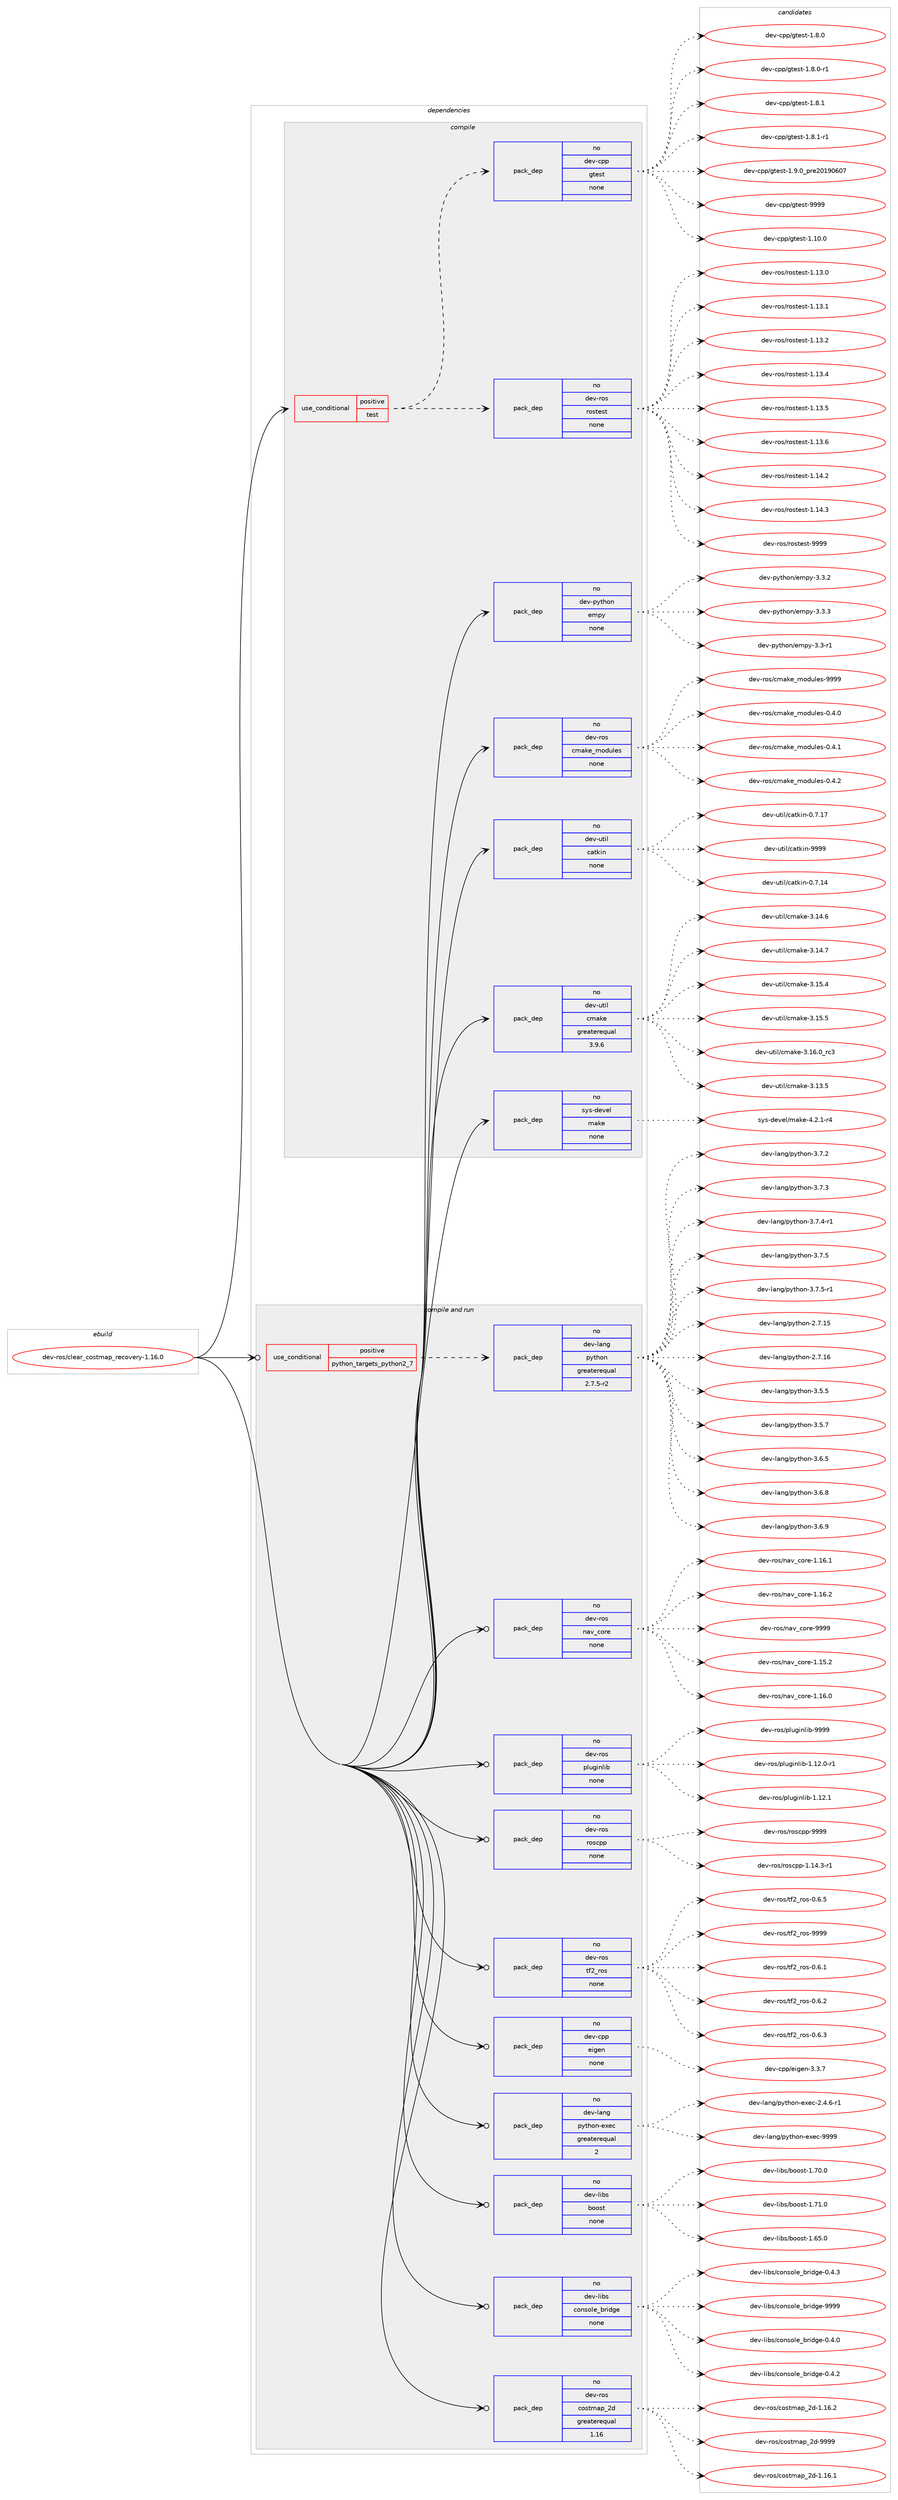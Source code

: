 digraph prolog {

# *************
# Graph options
# *************

newrank=true;
concentrate=true;
compound=true;
graph [rankdir=LR,fontname=Helvetica,fontsize=10,ranksep=1.5];#, ranksep=2.5, nodesep=0.2];
edge  [arrowhead=vee];
node  [fontname=Helvetica,fontsize=10];

# **********
# The ebuild
# **********

subgraph cluster_leftcol {
color=gray;
rank=same;
label=<<i>ebuild</i>>;
id [label="dev-ros/clear_costmap_recovery-1.16.0", color=red, width=4, href="../dev-ros/clear_costmap_recovery-1.16.0.svg"];
}

# ****************
# The dependencies
# ****************

subgraph cluster_midcol {
color=gray;
label=<<i>dependencies</i>>;
subgraph cluster_compile {
fillcolor="#eeeeee";
style=filled;
label=<<i>compile</i>>;
subgraph cond152858 {
dependency649548 [label=<<TABLE BORDER="0" CELLBORDER="1" CELLSPACING="0" CELLPADDING="4"><TR><TD ROWSPAN="3" CELLPADDING="10">use_conditional</TD></TR><TR><TD>positive</TD></TR><TR><TD>test</TD></TR></TABLE>>, shape=none, color=red];
subgraph pack484784 {
dependency649549 [label=<<TABLE BORDER="0" CELLBORDER="1" CELLSPACING="0" CELLPADDING="4" WIDTH="220"><TR><TD ROWSPAN="6" CELLPADDING="30">pack_dep</TD></TR><TR><TD WIDTH="110">no</TD></TR><TR><TD>dev-ros</TD></TR><TR><TD>rostest</TD></TR><TR><TD>none</TD></TR><TR><TD></TD></TR></TABLE>>, shape=none, color=blue];
}
dependency649548:e -> dependency649549:w [weight=20,style="dashed",arrowhead="vee"];
subgraph pack484785 {
dependency649550 [label=<<TABLE BORDER="0" CELLBORDER="1" CELLSPACING="0" CELLPADDING="4" WIDTH="220"><TR><TD ROWSPAN="6" CELLPADDING="30">pack_dep</TD></TR><TR><TD WIDTH="110">no</TD></TR><TR><TD>dev-cpp</TD></TR><TR><TD>gtest</TD></TR><TR><TD>none</TD></TR><TR><TD></TD></TR></TABLE>>, shape=none, color=blue];
}
dependency649548:e -> dependency649550:w [weight=20,style="dashed",arrowhead="vee"];
}
id:e -> dependency649548:w [weight=20,style="solid",arrowhead="vee"];
subgraph pack484786 {
dependency649551 [label=<<TABLE BORDER="0" CELLBORDER="1" CELLSPACING="0" CELLPADDING="4" WIDTH="220"><TR><TD ROWSPAN="6" CELLPADDING="30">pack_dep</TD></TR><TR><TD WIDTH="110">no</TD></TR><TR><TD>dev-python</TD></TR><TR><TD>empy</TD></TR><TR><TD>none</TD></TR><TR><TD></TD></TR></TABLE>>, shape=none, color=blue];
}
id:e -> dependency649551:w [weight=20,style="solid",arrowhead="vee"];
subgraph pack484787 {
dependency649552 [label=<<TABLE BORDER="0" CELLBORDER="1" CELLSPACING="0" CELLPADDING="4" WIDTH="220"><TR><TD ROWSPAN="6" CELLPADDING="30">pack_dep</TD></TR><TR><TD WIDTH="110">no</TD></TR><TR><TD>dev-ros</TD></TR><TR><TD>cmake_modules</TD></TR><TR><TD>none</TD></TR><TR><TD></TD></TR></TABLE>>, shape=none, color=blue];
}
id:e -> dependency649552:w [weight=20,style="solid",arrowhead="vee"];
subgraph pack484788 {
dependency649553 [label=<<TABLE BORDER="0" CELLBORDER="1" CELLSPACING="0" CELLPADDING="4" WIDTH="220"><TR><TD ROWSPAN="6" CELLPADDING="30">pack_dep</TD></TR><TR><TD WIDTH="110">no</TD></TR><TR><TD>dev-util</TD></TR><TR><TD>catkin</TD></TR><TR><TD>none</TD></TR><TR><TD></TD></TR></TABLE>>, shape=none, color=blue];
}
id:e -> dependency649553:w [weight=20,style="solid",arrowhead="vee"];
subgraph pack484789 {
dependency649554 [label=<<TABLE BORDER="0" CELLBORDER="1" CELLSPACING="0" CELLPADDING="4" WIDTH="220"><TR><TD ROWSPAN="6" CELLPADDING="30">pack_dep</TD></TR><TR><TD WIDTH="110">no</TD></TR><TR><TD>dev-util</TD></TR><TR><TD>cmake</TD></TR><TR><TD>greaterequal</TD></TR><TR><TD>3.9.6</TD></TR></TABLE>>, shape=none, color=blue];
}
id:e -> dependency649554:w [weight=20,style="solid",arrowhead="vee"];
subgraph pack484790 {
dependency649555 [label=<<TABLE BORDER="0" CELLBORDER="1" CELLSPACING="0" CELLPADDING="4" WIDTH="220"><TR><TD ROWSPAN="6" CELLPADDING="30">pack_dep</TD></TR><TR><TD WIDTH="110">no</TD></TR><TR><TD>sys-devel</TD></TR><TR><TD>make</TD></TR><TR><TD>none</TD></TR><TR><TD></TD></TR></TABLE>>, shape=none, color=blue];
}
id:e -> dependency649555:w [weight=20,style="solid",arrowhead="vee"];
}
subgraph cluster_compileandrun {
fillcolor="#eeeeee";
style=filled;
label=<<i>compile and run</i>>;
subgraph cond152859 {
dependency649556 [label=<<TABLE BORDER="0" CELLBORDER="1" CELLSPACING="0" CELLPADDING="4"><TR><TD ROWSPAN="3" CELLPADDING="10">use_conditional</TD></TR><TR><TD>positive</TD></TR><TR><TD>python_targets_python2_7</TD></TR></TABLE>>, shape=none, color=red];
subgraph pack484791 {
dependency649557 [label=<<TABLE BORDER="0" CELLBORDER="1" CELLSPACING="0" CELLPADDING="4" WIDTH="220"><TR><TD ROWSPAN="6" CELLPADDING="30">pack_dep</TD></TR><TR><TD WIDTH="110">no</TD></TR><TR><TD>dev-lang</TD></TR><TR><TD>python</TD></TR><TR><TD>greaterequal</TD></TR><TR><TD>2.7.5-r2</TD></TR></TABLE>>, shape=none, color=blue];
}
dependency649556:e -> dependency649557:w [weight=20,style="dashed",arrowhead="vee"];
}
id:e -> dependency649556:w [weight=20,style="solid",arrowhead="odotvee"];
subgraph pack484792 {
dependency649558 [label=<<TABLE BORDER="0" CELLBORDER="1" CELLSPACING="0" CELLPADDING="4" WIDTH="220"><TR><TD ROWSPAN="6" CELLPADDING="30">pack_dep</TD></TR><TR><TD WIDTH="110">no</TD></TR><TR><TD>dev-cpp</TD></TR><TR><TD>eigen</TD></TR><TR><TD>none</TD></TR><TR><TD></TD></TR></TABLE>>, shape=none, color=blue];
}
id:e -> dependency649558:w [weight=20,style="solid",arrowhead="odotvee"];
subgraph pack484793 {
dependency649559 [label=<<TABLE BORDER="0" CELLBORDER="1" CELLSPACING="0" CELLPADDING="4" WIDTH="220"><TR><TD ROWSPAN="6" CELLPADDING="30">pack_dep</TD></TR><TR><TD WIDTH="110">no</TD></TR><TR><TD>dev-lang</TD></TR><TR><TD>python-exec</TD></TR><TR><TD>greaterequal</TD></TR><TR><TD>2</TD></TR></TABLE>>, shape=none, color=blue];
}
id:e -> dependency649559:w [weight=20,style="solid",arrowhead="odotvee"];
subgraph pack484794 {
dependency649560 [label=<<TABLE BORDER="0" CELLBORDER="1" CELLSPACING="0" CELLPADDING="4" WIDTH="220"><TR><TD ROWSPAN="6" CELLPADDING="30">pack_dep</TD></TR><TR><TD WIDTH="110">no</TD></TR><TR><TD>dev-libs</TD></TR><TR><TD>boost</TD></TR><TR><TD>none</TD></TR><TR><TD></TD></TR></TABLE>>, shape=none, color=blue];
}
id:e -> dependency649560:w [weight=20,style="solid",arrowhead="odotvee"];
subgraph pack484795 {
dependency649561 [label=<<TABLE BORDER="0" CELLBORDER="1" CELLSPACING="0" CELLPADDING="4" WIDTH="220"><TR><TD ROWSPAN="6" CELLPADDING="30">pack_dep</TD></TR><TR><TD WIDTH="110">no</TD></TR><TR><TD>dev-libs</TD></TR><TR><TD>console_bridge</TD></TR><TR><TD>none</TD></TR><TR><TD></TD></TR></TABLE>>, shape=none, color=blue];
}
id:e -> dependency649561:w [weight=20,style="solid",arrowhead="odotvee"];
subgraph pack484796 {
dependency649562 [label=<<TABLE BORDER="0" CELLBORDER="1" CELLSPACING="0" CELLPADDING="4" WIDTH="220"><TR><TD ROWSPAN="6" CELLPADDING="30">pack_dep</TD></TR><TR><TD WIDTH="110">no</TD></TR><TR><TD>dev-ros</TD></TR><TR><TD>costmap_2d</TD></TR><TR><TD>greaterequal</TD></TR><TR><TD>1.16</TD></TR></TABLE>>, shape=none, color=blue];
}
id:e -> dependency649562:w [weight=20,style="solid",arrowhead="odotvee"];
subgraph pack484797 {
dependency649563 [label=<<TABLE BORDER="0" CELLBORDER="1" CELLSPACING="0" CELLPADDING="4" WIDTH="220"><TR><TD ROWSPAN="6" CELLPADDING="30">pack_dep</TD></TR><TR><TD WIDTH="110">no</TD></TR><TR><TD>dev-ros</TD></TR><TR><TD>nav_core</TD></TR><TR><TD>none</TD></TR><TR><TD></TD></TR></TABLE>>, shape=none, color=blue];
}
id:e -> dependency649563:w [weight=20,style="solid",arrowhead="odotvee"];
subgraph pack484798 {
dependency649564 [label=<<TABLE BORDER="0" CELLBORDER="1" CELLSPACING="0" CELLPADDING="4" WIDTH="220"><TR><TD ROWSPAN="6" CELLPADDING="30">pack_dep</TD></TR><TR><TD WIDTH="110">no</TD></TR><TR><TD>dev-ros</TD></TR><TR><TD>pluginlib</TD></TR><TR><TD>none</TD></TR><TR><TD></TD></TR></TABLE>>, shape=none, color=blue];
}
id:e -> dependency649564:w [weight=20,style="solid",arrowhead="odotvee"];
subgraph pack484799 {
dependency649565 [label=<<TABLE BORDER="0" CELLBORDER="1" CELLSPACING="0" CELLPADDING="4" WIDTH="220"><TR><TD ROWSPAN="6" CELLPADDING="30">pack_dep</TD></TR><TR><TD WIDTH="110">no</TD></TR><TR><TD>dev-ros</TD></TR><TR><TD>roscpp</TD></TR><TR><TD>none</TD></TR><TR><TD></TD></TR></TABLE>>, shape=none, color=blue];
}
id:e -> dependency649565:w [weight=20,style="solid",arrowhead="odotvee"];
subgraph pack484800 {
dependency649566 [label=<<TABLE BORDER="0" CELLBORDER="1" CELLSPACING="0" CELLPADDING="4" WIDTH="220"><TR><TD ROWSPAN="6" CELLPADDING="30">pack_dep</TD></TR><TR><TD WIDTH="110">no</TD></TR><TR><TD>dev-ros</TD></TR><TR><TD>tf2_ros</TD></TR><TR><TD>none</TD></TR><TR><TD></TD></TR></TABLE>>, shape=none, color=blue];
}
id:e -> dependency649566:w [weight=20,style="solid",arrowhead="odotvee"];
}
subgraph cluster_run {
fillcolor="#eeeeee";
style=filled;
label=<<i>run</i>>;
}
}

# **************
# The candidates
# **************

subgraph cluster_choices {
rank=same;
color=gray;
label=<<i>candidates</i>>;

subgraph choice484784 {
color=black;
nodesep=1;
choice100101118451141111154711411111511610111511645494649514648 [label="dev-ros/rostest-1.13.0", color=red, width=4,href="../dev-ros/rostest-1.13.0.svg"];
choice100101118451141111154711411111511610111511645494649514649 [label="dev-ros/rostest-1.13.1", color=red, width=4,href="../dev-ros/rostest-1.13.1.svg"];
choice100101118451141111154711411111511610111511645494649514650 [label="dev-ros/rostest-1.13.2", color=red, width=4,href="../dev-ros/rostest-1.13.2.svg"];
choice100101118451141111154711411111511610111511645494649514652 [label="dev-ros/rostest-1.13.4", color=red, width=4,href="../dev-ros/rostest-1.13.4.svg"];
choice100101118451141111154711411111511610111511645494649514653 [label="dev-ros/rostest-1.13.5", color=red, width=4,href="../dev-ros/rostest-1.13.5.svg"];
choice100101118451141111154711411111511610111511645494649514654 [label="dev-ros/rostest-1.13.6", color=red, width=4,href="../dev-ros/rostest-1.13.6.svg"];
choice100101118451141111154711411111511610111511645494649524650 [label="dev-ros/rostest-1.14.2", color=red, width=4,href="../dev-ros/rostest-1.14.2.svg"];
choice100101118451141111154711411111511610111511645494649524651 [label="dev-ros/rostest-1.14.3", color=red, width=4,href="../dev-ros/rostest-1.14.3.svg"];
choice10010111845114111115471141111151161011151164557575757 [label="dev-ros/rostest-9999", color=red, width=4,href="../dev-ros/rostest-9999.svg"];
dependency649549:e -> choice100101118451141111154711411111511610111511645494649514648:w [style=dotted,weight="100"];
dependency649549:e -> choice100101118451141111154711411111511610111511645494649514649:w [style=dotted,weight="100"];
dependency649549:e -> choice100101118451141111154711411111511610111511645494649514650:w [style=dotted,weight="100"];
dependency649549:e -> choice100101118451141111154711411111511610111511645494649514652:w [style=dotted,weight="100"];
dependency649549:e -> choice100101118451141111154711411111511610111511645494649514653:w [style=dotted,weight="100"];
dependency649549:e -> choice100101118451141111154711411111511610111511645494649514654:w [style=dotted,weight="100"];
dependency649549:e -> choice100101118451141111154711411111511610111511645494649524650:w [style=dotted,weight="100"];
dependency649549:e -> choice100101118451141111154711411111511610111511645494649524651:w [style=dotted,weight="100"];
dependency649549:e -> choice10010111845114111115471141111151161011151164557575757:w [style=dotted,weight="100"];
}
subgraph choice484785 {
color=black;
nodesep=1;
choice10010111845991121124710311610111511645494649484648 [label="dev-cpp/gtest-1.10.0", color=red, width=4,href="../dev-cpp/gtest-1.10.0.svg"];
choice100101118459911211247103116101115116454946564648 [label="dev-cpp/gtest-1.8.0", color=red, width=4,href="../dev-cpp/gtest-1.8.0.svg"];
choice1001011184599112112471031161011151164549465646484511449 [label="dev-cpp/gtest-1.8.0-r1", color=red, width=4,href="../dev-cpp/gtest-1.8.0-r1.svg"];
choice100101118459911211247103116101115116454946564649 [label="dev-cpp/gtest-1.8.1", color=red, width=4,href="../dev-cpp/gtest-1.8.1.svg"];
choice1001011184599112112471031161011151164549465646494511449 [label="dev-cpp/gtest-1.8.1-r1", color=red, width=4,href="../dev-cpp/gtest-1.8.1-r1.svg"];
choice100101118459911211247103116101115116454946574648951121141015048495748544855 [label="dev-cpp/gtest-1.9.0_pre20190607", color=red, width=4,href="../dev-cpp/gtest-1.9.0_pre20190607.svg"];
choice1001011184599112112471031161011151164557575757 [label="dev-cpp/gtest-9999", color=red, width=4,href="../dev-cpp/gtest-9999.svg"];
dependency649550:e -> choice10010111845991121124710311610111511645494649484648:w [style=dotted,weight="100"];
dependency649550:e -> choice100101118459911211247103116101115116454946564648:w [style=dotted,weight="100"];
dependency649550:e -> choice1001011184599112112471031161011151164549465646484511449:w [style=dotted,weight="100"];
dependency649550:e -> choice100101118459911211247103116101115116454946564649:w [style=dotted,weight="100"];
dependency649550:e -> choice1001011184599112112471031161011151164549465646494511449:w [style=dotted,weight="100"];
dependency649550:e -> choice100101118459911211247103116101115116454946574648951121141015048495748544855:w [style=dotted,weight="100"];
dependency649550:e -> choice1001011184599112112471031161011151164557575757:w [style=dotted,weight="100"];
}
subgraph choice484786 {
color=black;
nodesep=1;
choice1001011184511212111610411111047101109112121455146514511449 [label="dev-python/empy-3.3-r1", color=red, width=4,href="../dev-python/empy-3.3-r1.svg"];
choice1001011184511212111610411111047101109112121455146514650 [label="dev-python/empy-3.3.2", color=red, width=4,href="../dev-python/empy-3.3.2.svg"];
choice1001011184511212111610411111047101109112121455146514651 [label="dev-python/empy-3.3.3", color=red, width=4,href="../dev-python/empy-3.3.3.svg"];
dependency649551:e -> choice1001011184511212111610411111047101109112121455146514511449:w [style=dotted,weight="100"];
dependency649551:e -> choice1001011184511212111610411111047101109112121455146514650:w [style=dotted,weight="100"];
dependency649551:e -> choice1001011184511212111610411111047101109112121455146514651:w [style=dotted,weight="100"];
}
subgraph choice484787 {
color=black;
nodesep=1;
choice1001011184511411111547991099710710195109111100117108101115454846524648 [label="dev-ros/cmake_modules-0.4.0", color=red, width=4,href="../dev-ros/cmake_modules-0.4.0.svg"];
choice1001011184511411111547991099710710195109111100117108101115454846524649 [label="dev-ros/cmake_modules-0.4.1", color=red, width=4,href="../dev-ros/cmake_modules-0.4.1.svg"];
choice1001011184511411111547991099710710195109111100117108101115454846524650 [label="dev-ros/cmake_modules-0.4.2", color=red, width=4,href="../dev-ros/cmake_modules-0.4.2.svg"];
choice10010111845114111115479910997107101951091111001171081011154557575757 [label="dev-ros/cmake_modules-9999", color=red, width=4,href="../dev-ros/cmake_modules-9999.svg"];
dependency649552:e -> choice1001011184511411111547991099710710195109111100117108101115454846524648:w [style=dotted,weight="100"];
dependency649552:e -> choice1001011184511411111547991099710710195109111100117108101115454846524649:w [style=dotted,weight="100"];
dependency649552:e -> choice1001011184511411111547991099710710195109111100117108101115454846524650:w [style=dotted,weight="100"];
dependency649552:e -> choice10010111845114111115479910997107101951091111001171081011154557575757:w [style=dotted,weight="100"];
}
subgraph choice484788 {
color=black;
nodesep=1;
choice1001011184511711610510847999711610710511045484655464952 [label="dev-util/catkin-0.7.14", color=red, width=4,href="../dev-util/catkin-0.7.14.svg"];
choice1001011184511711610510847999711610710511045484655464955 [label="dev-util/catkin-0.7.17", color=red, width=4,href="../dev-util/catkin-0.7.17.svg"];
choice100101118451171161051084799971161071051104557575757 [label="dev-util/catkin-9999", color=red, width=4,href="../dev-util/catkin-9999.svg"];
dependency649553:e -> choice1001011184511711610510847999711610710511045484655464952:w [style=dotted,weight="100"];
dependency649553:e -> choice1001011184511711610510847999711610710511045484655464955:w [style=dotted,weight="100"];
dependency649553:e -> choice100101118451171161051084799971161071051104557575757:w [style=dotted,weight="100"];
}
subgraph choice484789 {
color=black;
nodesep=1;
choice1001011184511711610510847991099710710145514649514653 [label="dev-util/cmake-3.13.5", color=red, width=4,href="../dev-util/cmake-3.13.5.svg"];
choice1001011184511711610510847991099710710145514649524654 [label="dev-util/cmake-3.14.6", color=red, width=4,href="../dev-util/cmake-3.14.6.svg"];
choice1001011184511711610510847991099710710145514649524655 [label="dev-util/cmake-3.14.7", color=red, width=4,href="../dev-util/cmake-3.14.7.svg"];
choice1001011184511711610510847991099710710145514649534652 [label="dev-util/cmake-3.15.4", color=red, width=4,href="../dev-util/cmake-3.15.4.svg"];
choice1001011184511711610510847991099710710145514649534653 [label="dev-util/cmake-3.15.5", color=red, width=4,href="../dev-util/cmake-3.15.5.svg"];
choice1001011184511711610510847991099710710145514649544648951149951 [label="dev-util/cmake-3.16.0_rc3", color=red, width=4,href="../dev-util/cmake-3.16.0_rc3.svg"];
dependency649554:e -> choice1001011184511711610510847991099710710145514649514653:w [style=dotted,weight="100"];
dependency649554:e -> choice1001011184511711610510847991099710710145514649524654:w [style=dotted,weight="100"];
dependency649554:e -> choice1001011184511711610510847991099710710145514649524655:w [style=dotted,weight="100"];
dependency649554:e -> choice1001011184511711610510847991099710710145514649534652:w [style=dotted,weight="100"];
dependency649554:e -> choice1001011184511711610510847991099710710145514649534653:w [style=dotted,weight="100"];
dependency649554:e -> choice1001011184511711610510847991099710710145514649544648951149951:w [style=dotted,weight="100"];
}
subgraph choice484790 {
color=black;
nodesep=1;
choice1151211154510010111810110847109971071014552465046494511452 [label="sys-devel/make-4.2.1-r4", color=red, width=4,href="../sys-devel/make-4.2.1-r4.svg"];
dependency649555:e -> choice1151211154510010111810110847109971071014552465046494511452:w [style=dotted,weight="100"];
}
subgraph choice484791 {
color=black;
nodesep=1;
choice10010111845108971101034711212111610411111045504655464953 [label="dev-lang/python-2.7.15", color=red, width=4,href="../dev-lang/python-2.7.15.svg"];
choice10010111845108971101034711212111610411111045504655464954 [label="dev-lang/python-2.7.16", color=red, width=4,href="../dev-lang/python-2.7.16.svg"];
choice100101118451089711010347112121116104111110455146534653 [label="dev-lang/python-3.5.5", color=red, width=4,href="../dev-lang/python-3.5.5.svg"];
choice100101118451089711010347112121116104111110455146534655 [label="dev-lang/python-3.5.7", color=red, width=4,href="../dev-lang/python-3.5.7.svg"];
choice100101118451089711010347112121116104111110455146544653 [label="dev-lang/python-3.6.5", color=red, width=4,href="../dev-lang/python-3.6.5.svg"];
choice100101118451089711010347112121116104111110455146544656 [label="dev-lang/python-3.6.8", color=red, width=4,href="../dev-lang/python-3.6.8.svg"];
choice100101118451089711010347112121116104111110455146544657 [label="dev-lang/python-3.6.9", color=red, width=4,href="../dev-lang/python-3.6.9.svg"];
choice100101118451089711010347112121116104111110455146554650 [label="dev-lang/python-3.7.2", color=red, width=4,href="../dev-lang/python-3.7.2.svg"];
choice100101118451089711010347112121116104111110455146554651 [label="dev-lang/python-3.7.3", color=red, width=4,href="../dev-lang/python-3.7.3.svg"];
choice1001011184510897110103471121211161041111104551465546524511449 [label="dev-lang/python-3.7.4-r1", color=red, width=4,href="../dev-lang/python-3.7.4-r1.svg"];
choice100101118451089711010347112121116104111110455146554653 [label="dev-lang/python-3.7.5", color=red, width=4,href="../dev-lang/python-3.7.5.svg"];
choice1001011184510897110103471121211161041111104551465546534511449 [label="dev-lang/python-3.7.5-r1", color=red, width=4,href="../dev-lang/python-3.7.5-r1.svg"];
dependency649557:e -> choice10010111845108971101034711212111610411111045504655464953:w [style=dotted,weight="100"];
dependency649557:e -> choice10010111845108971101034711212111610411111045504655464954:w [style=dotted,weight="100"];
dependency649557:e -> choice100101118451089711010347112121116104111110455146534653:w [style=dotted,weight="100"];
dependency649557:e -> choice100101118451089711010347112121116104111110455146534655:w [style=dotted,weight="100"];
dependency649557:e -> choice100101118451089711010347112121116104111110455146544653:w [style=dotted,weight="100"];
dependency649557:e -> choice100101118451089711010347112121116104111110455146544656:w [style=dotted,weight="100"];
dependency649557:e -> choice100101118451089711010347112121116104111110455146544657:w [style=dotted,weight="100"];
dependency649557:e -> choice100101118451089711010347112121116104111110455146554650:w [style=dotted,weight="100"];
dependency649557:e -> choice100101118451089711010347112121116104111110455146554651:w [style=dotted,weight="100"];
dependency649557:e -> choice1001011184510897110103471121211161041111104551465546524511449:w [style=dotted,weight="100"];
dependency649557:e -> choice100101118451089711010347112121116104111110455146554653:w [style=dotted,weight="100"];
dependency649557:e -> choice1001011184510897110103471121211161041111104551465546534511449:w [style=dotted,weight="100"];
}
subgraph choice484792 {
color=black;
nodesep=1;
choice100101118459911211247101105103101110455146514655 [label="dev-cpp/eigen-3.3.7", color=red, width=4,href="../dev-cpp/eigen-3.3.7.svg"];
dependency649558:e -> choice100101118459911211247101105103101110455146514655:w [style=dotted,weight="100"];
}
subgraph choice484793 {
color=black;
nodesep=1;
choice10010111845108971101034711212111610411111045101120101994550465246544511449 [label="dev-lang/python-exec-2.4.6-r1", color=red, width=4,href="../dev-lang/python-exec-2.4.6-r1.svg"];
choice10010111845108971101034711212111610411111045101120101994557575757 [label="dev-lang/python-exec-9999", color=red, width=4,href="../dev-lang/python-exec-9999.svg"];
dependency649559:e -> choice10010111845108971101034711212111610411111045101120101994550465246544511449:w [style=dotted,weight="100"];
dependency649559:e -> choice10010111845108971101034711212111610411111045101120101994557575757:w [style=dotted,weight="100"];
}
subgraph choice484794 {
color=black;
nodesep=1;
choice1001011184510810598115479811111111511645494654534648 [label="dev-libs/boost-1.65.0", color=red, width=4,href="../dev-libs/boost-1.65.0.svg"];
choice1001011184510810598115479811111111511645494655484648 [label="dev-libs/boost-1.70.0", color=red, width=4,href="../dev-libs/boost-1.70.0.svg"];
choice1001011184510810598115479811111111511645494655494648 [label="dev-libs/boost-1.71.0", color=red, width=4,href="../dev-libs/boost-1.71.0.svg"];
dependency649560:e -> choice1001011184510810598115479811111111511645494654534648:w [style=dotted,weight="100"];
dependency649560:e -> choice1001011184510810598115479811111111511645494655484648:w [style=dotted,weight="100"];
dependency649560:e -> choice1001011184510810598115479811111111511645494655494648:w [style=dotted,weight="100"];
}
subgraph choice484795 {
color=black;
nodesep=1;
choice100101118451081059811547991111101151111081019598114105100103101454846524648 [label="dev-libs/console_bridge-0.4.0", color=red, width=4,href="../dev-libs/console_bridge-0.4.0.svg"];
choice100101118451081059811547991111101151111081019598114105100103101454846524650 [label="dev-libs/console_bridge-0.4.2", color=red, width=4,href="../dev-libs/console_bridge-0.4.2.svg"];
choice100101118451081059811547991111101151111081019598114105100103101454846524651 [label="dev-libs/console_bridge-0.4.3", color=red, width=4,href="../dev-libs/console_bridge-0.4.3.svg"];
choice1001011184510810598115479911111011511110810195981141051001031014557575757 [label="dev-libs/console_bridge-9999", color=red, width=4,href="../dev-libs/console_bridge-9999.svg"];
dependency649561:e -> choice100101118451081059811547991111101151111081019598114105100103101454846524648:w [style=dotted,weight="100"];
dependency649561:e -> choice100101118451081059811547991111101151111081019598114105100103101454846524650:w [style=dotted,weight="100"];
dependency649561:e -> choice100101118451081059811547991111101151111081019598114105100103101454846524651:w [style=dotted,weight="100"];
dependency649561:e -> choice1001011184510810598115479911111011511110810195981141051001031014557575757:w [style=dotted,weight="100"];
}
subgraph choice484796 {
color=black;
nodesep=1;
choice10010111845114111115479911111511610997112955010045494649544649 [label="dev-ros/costmap_2d-1.16.1", color=red, width=4,href="../dev-ros/costmap_2d-1.16.1.svg"];
choice10010111845114111115479911111511610997112955010045494649544650 [label="dev-ros/costmap_2d-1.16.2", color=red, width=4,href="../dev-ros/costmap_2d-1.16.2.svg"];
choice1001011184511411111547991111151161099711295501004557575757 [label="dev-ros/costmap_2d-9999", color=red, width=4,href="../dev-ros/costmap_2d-9999.svg"];
dependency649562:e -> choice10010111845114111115479911111511610997112955010045494649544649:w [style=dotted,weight="100"];
dependency649562:e -> choice10010111845114111115479911111511610997112955010045494649544650:w [style=dotted,weight="100"];
dependency649562:e -> choice1001011184511411111547991111151161099711295501004557575757:w [style=dotted,weight="100"];
}
subgraph choice484797 {
color=black;
nodesep=1;
choice100101118451141111154711097118959911111410145494649534650 [label="dev-ros/nav_core-1.15.2", color=red, width=4,href="../dev-ros/nav_core-1.15.2.svg"];
choice100101118451141111154711097118959911111410145494649544648 [label="dev-ros/nav_core-1.16.0", color=red, width=4,href="../dev-ros/nav_core-1.16.0.svg"];
choice100101118451141111154711097118959911111410145494649544649 [label="dev-ros/nav_core-1.16.1", color=red, width=4,href="../dev-ros/nav_core-1.16.1.svg"];
choice100101118451141111154711097118959911111410145494649544650 [label="dev-ros/nav_core-1.16.2", color=red, width=4,href="../dev-ros/nav_core-1.16.2.svg"];
choice10010111845114111115471109711895991111141014557575757 [label="dev-ros/nav_core-9999", color=red, width=4,href="../dev-ros/nav_core-9999.svg"];
dependency649563:e -> choice100101118451141111154711097118959911111410145494649534650:w [style=dotted,weight="100"];
dependency649563:e -> choice100101118451141111154711097118959911111410145494649544648:w [style=dotted,weight="100"];
dependency649563:e -> choice100101118451141111154711097118959911111410145494649544649:w [style=dotted,weight="100"];
dependency649563:e -> choice100101118451141111154711097118959911111410145494649544650:w [style=dotted,weight="100"];
dependency649563:e -> choice10010111845114111115471109711895991111141014557575757:w [style=dotted,weight="100"];
}
subgraph choice484798 {
color=black;
nodesep=1;
choice100101118451141111154711210811710310511010810598454946495046484511449 [label="dev-ros/pluginlib-1.12.0-r1", color=red, width=4,href="../dev-ros/pluginlib-1.12.0-r1.svg"];
choice10010111845114111115471121081171031051101081059845494649504649 [label="dev-ros/pluginlib-1.12.1", color=red, width=4,href="../dev-ros/pluginlib-1.12.1.svg"];
choice1001011184511411111547112108117103105110108105984557575757 [label="dev-ros/pluginlib-9999", color=red, width=4,href="../dev-ros/pluginlib-9999.svg"];
dependency649564:e -> choice100101118451141111154711210811710310511010810598454946495046484511449:w [style=dotted,weight="100"];
dependency649564:e -> choice10010111845114111115471121081171031051101081059845494649504649:w [style=dotted,weight="100"];
dependency649564:e -> choice1001011184511411111547112108117103105110108105984557575757:w [style=dotted,weight="100"];
}
subgraph choice484799 {
color=black;
nodesep=1;
choice100101118451141111154711411111599112112454946495246514511449 [label="dev-ros/roscpp-1.14.3-r1", color=red, width=4,href="../dev-ros/roscpp-1.14.3-r1.svg"];
choice1001011184511411111547114111115991121124557575757 [label="dev-ros/roscpp-9999", color=red, width=4,href="../dev-ros/roscpp-9999.svg"];
dependency649565:e -> choice100101118451141111154711411111599112112454946495246514511449:w [style=dotted,weight="100"];
dependency649565:e -> choice1001011184511411111547114111115991121124557575757:w [style=dotted,weight="100"];
}
subgraph choice484800 {
color=black;
nodesep=1;
choice10010111845114111115471161025095114111115454846544649 [label="dev-ros/tf2_ros-0.6.1", color=red, width=4,href="../dev-ros/tf2_ros-0.6.1.svg"];
choice10010111845114111115471161025095114111115454846544650 [label="dev-ros/tf2_ros-0.6.2", color=red, width=4,href="../dev-ros/tf2_ros-0.6.2.svg"];
choice10010111845114111115471161025095114111115454846544651 [label="dev-ros/tf2_ros-0.6.3", color=red, width=4,href="../dev-ros/tf2_ros-0.6.3.svg"];
choice10010111845114111115471161025095114111115454846544653 [label="dev-ros/tf2_ros-0.6.5", color=red, width=4,href="../dev-ros/tf2_ros-0.6.5.svg"];
choice100101118451141111154711610250951141111154557575757 [label="dev-ros/tf2_ros-9999", color=red, width=4,href="../dev-ros/tf2_ros-9999.svg"];
dependency649566:e -> choice10010111845114111115471161025095114111115454846544649:w [style=dotted,weight="100"];
dependency649566:e -> choice10010111845114111115471161025095114111115454846544650:w [style=dotted,weight="100"];
dependency649566:e -> choice10010111845114111115471161025095114111115454846544651:w [style=dotted,weight="100"];
dependency649566:e -> choice10010111845114111115471161025095114111115454846544653:w [style=dotted,weight="100"];
dependency649566:e -> choice100101118451141111154711610250951141111154557575757:w [style=dotted,weight="100"];
}
}

}
